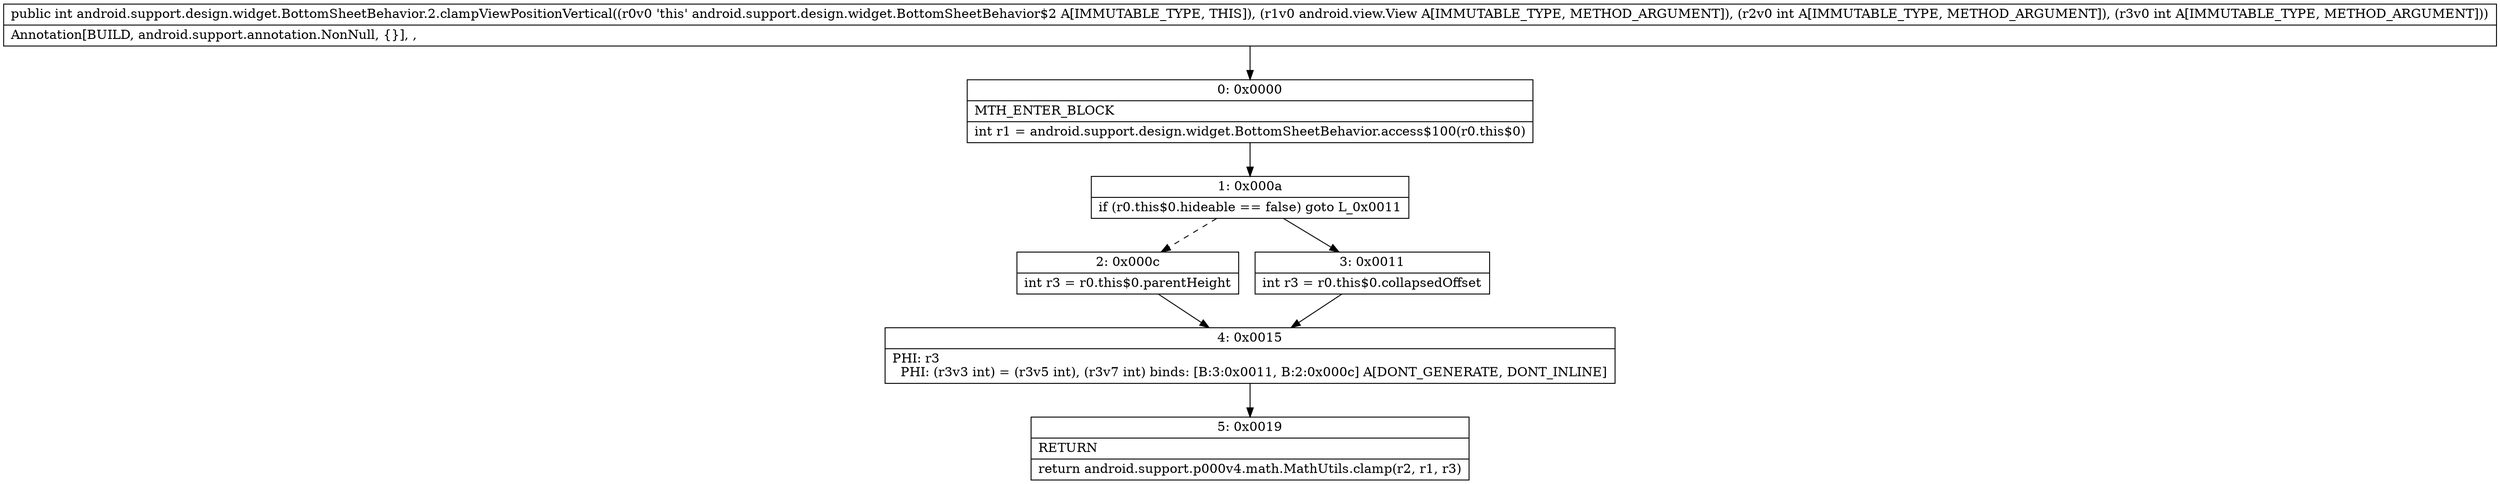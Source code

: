 digraph "CFG forandroid.support.design.widget.BottomSheetBehavior.2.clampViewPositionVertical(Landroid\/view\/View;II)I" {
Node_0 [shape=record,label="{0\:\ 0x0000|MTH_ENTER_BLOCK\l|int r1 = android.support.design.widget.BottomSheetBehavior.access$100(r0.this$0)\l}"];
Node_1 [shape=record,label="{1\:\ 0x000a|if (r0.this$0.hideable == false) goto L_0x0011\l}"];
Node_2 [shape=record,label="{2\:\ 0x000c|int r3 = r0.this$0.parentHeight\l}"];
Node_3 [shape=record,label="{3\:\ 0x0011|int r3 = r0.this$0.collapsedOffset\l}"];
Node_4 [shape=record,label="{4\:\ 0x0015|PHI: r3 \l  PHI: (r3v3 int) = (r3v5 int), (r3v7 int) binds: [B:3:0x0011, B:2:0x000c] A[DONT_GENERATE, DONT_INLINE]\l}"];
Node_5 [shape=record,label="{5\:\ 0x0019|RETURN\l|return android.support.p000v4.math.MathUtils.clamp(r2, r1, r3)\l}"];
MethodNode[shape=record,label="{public int android.support.design.widget.BottomSheetBehavior.2.clampViewPositionVertical((r0v0 'this' android.support.design.widget.BottomSheetBehavior$2 A[IMMUTABLE_TYPE, THIS]), (r1v0 android.view.View A[IMMUTABLE_TYPE, METHOD_ARGUMENT]), (r2v0 int A[IMMUTABLE_TYPE, METHOD_ARGUMENT]), (r3v0 int A[IMMUTABLE_TYPE, METHOD_ARGUMENT]))  | Annotation[BUILD, android.support.annotation.NonNull, \{\}], , \l}"];
MethodNode -> Node_0;
Node_0 -> Node_1;
Node_1 -> Node_2[style=dashed];
Node_1 -> Node_3;
Node_2 -> Node_4;
Node_3 -> Node_4;
Node_4 -> Node_5;
}

